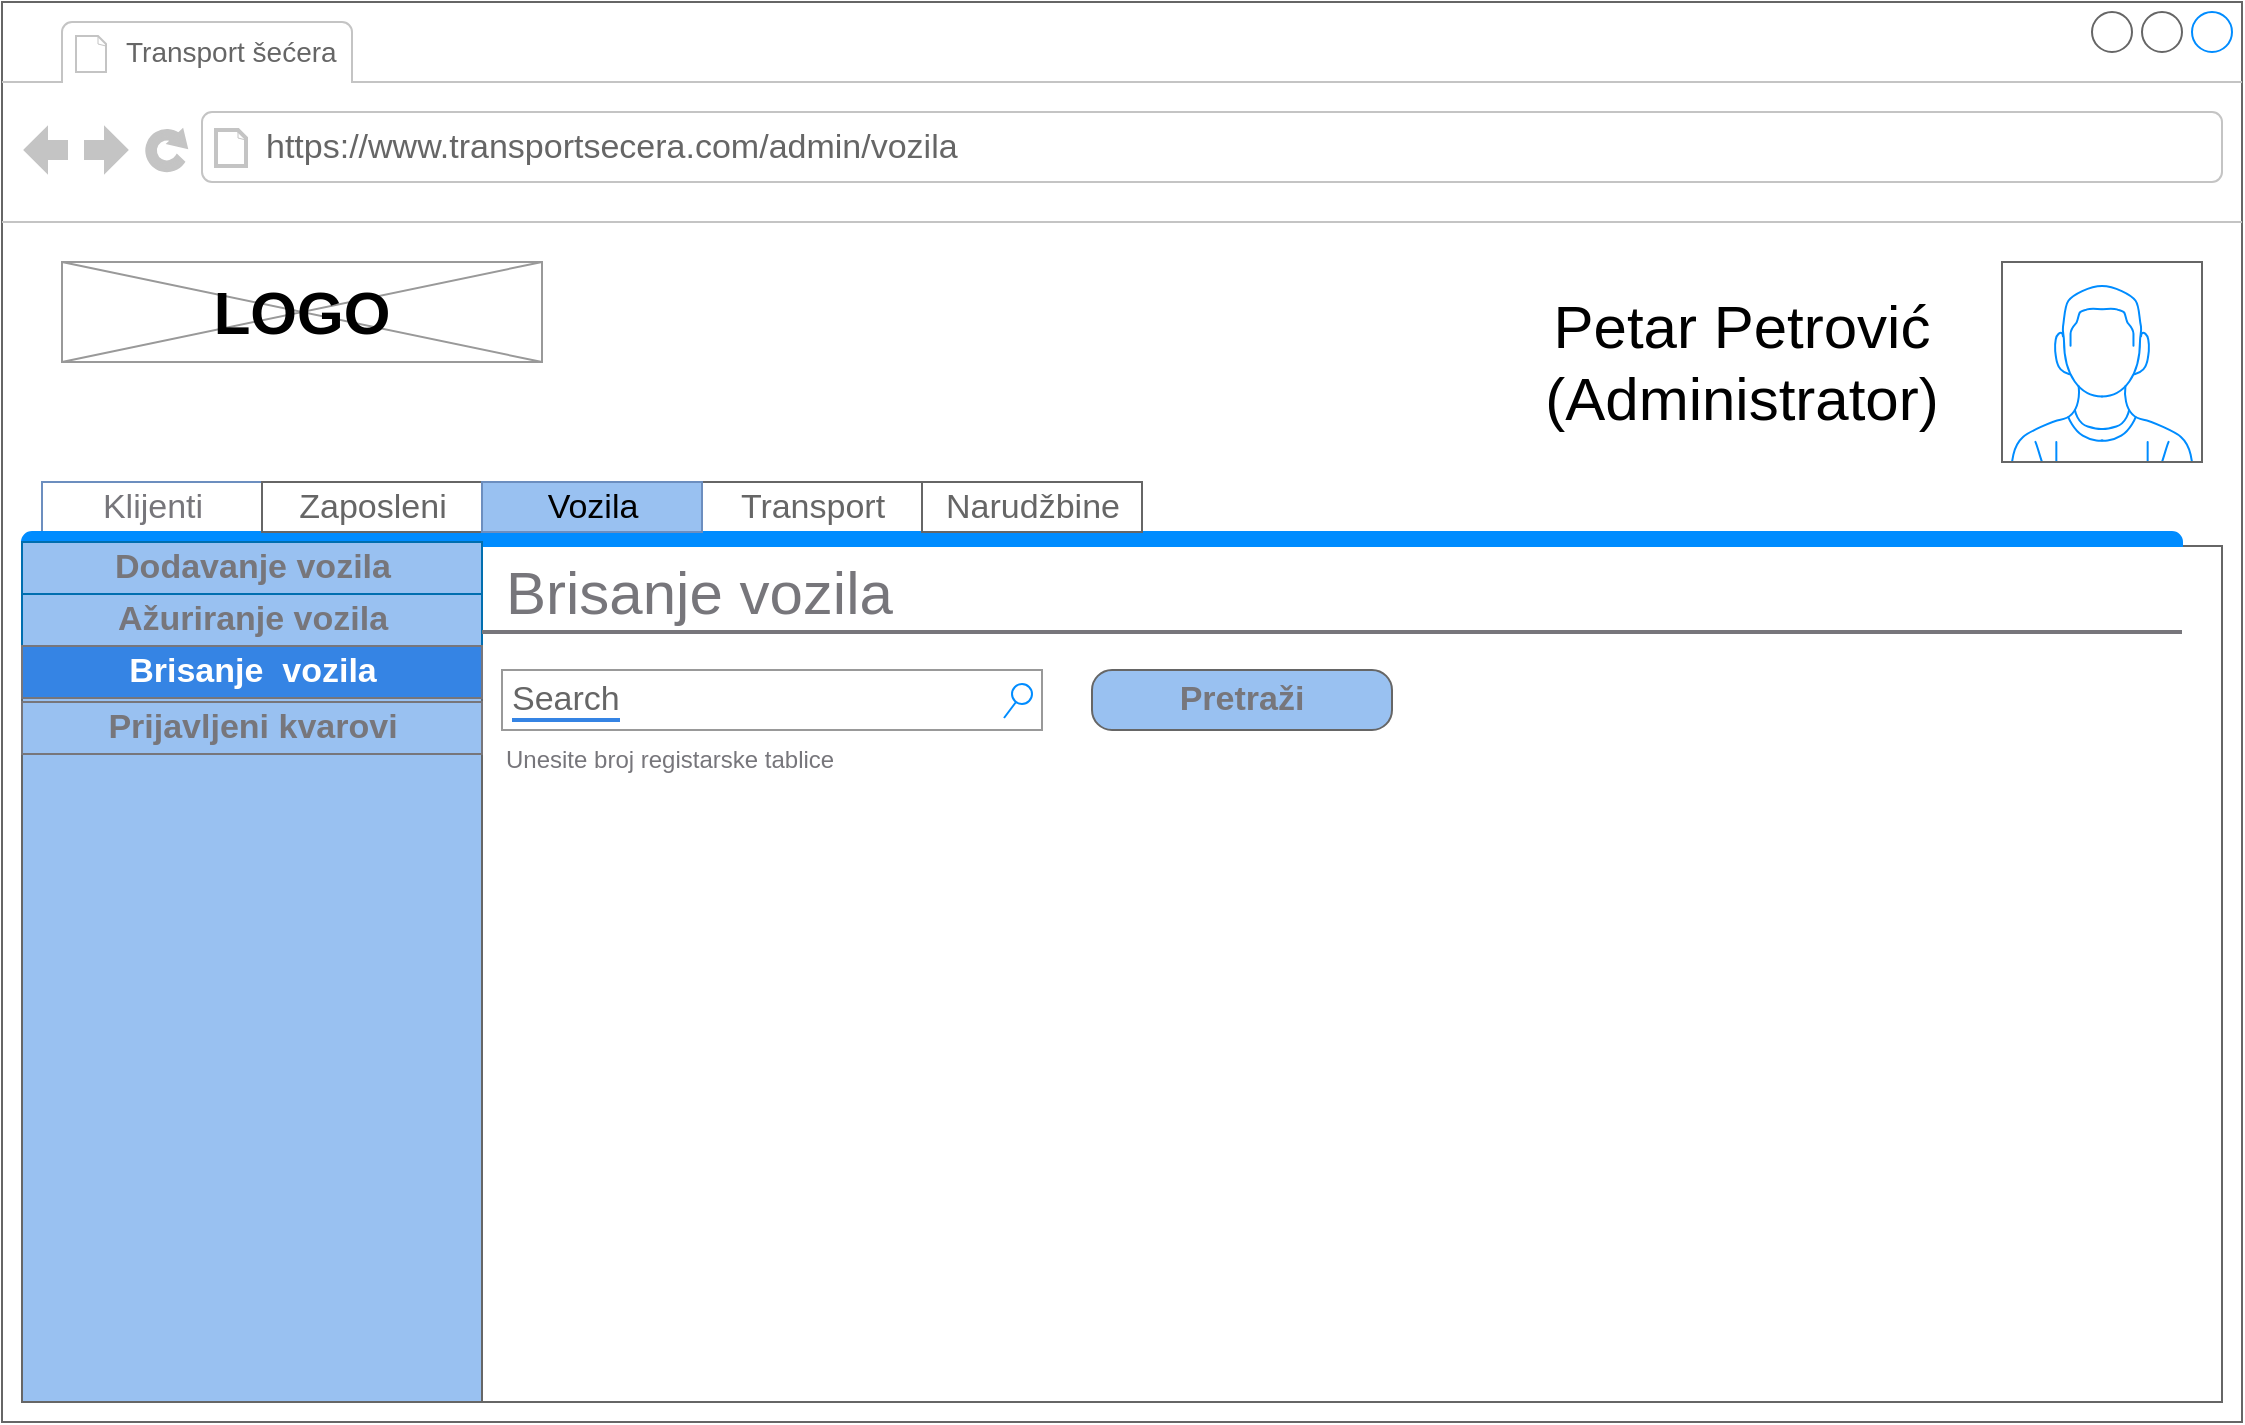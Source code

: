 <mxfile version="20.7.2" type="device"><diagram id="ky4BVYnxGXiWYMwusSBA" name="Page-1"><mxGraphModel dx="1161" dy="690" grid="1" gridSize="10" guides="1" tooltips="1" connect="1" arrows="1" fold="1" page="1" pageScale="1" pageWidth="1169" pageHeight="827" math="0" shadow="0"><root><mxCell id="0"/><mxCell id="1" parent="0"/><mxCell id="joHXfqHR-YhRdE-sdu8e-1" value="" style="strokeWidth=1;shadow=0;dashed=0;align=center;html=1;shape=mxgraph.mockup.containers.browserWindow;rSize=0;strokeColor=#666666;strokeColor2=#008cff;strokeColor3=#c4c4c4;mainText=,;recursiveResize=0;" parent="1" vertex="1"><mxGeometry x="40" y="70" width="1120" height="710" as="geometry"/></mxCell><mxCell id="joHXfqHR-YhRdE-sdu8e-2" value="Transport šećera" style="strokeWidth=1;shadow=0;dashed=0;align=center;html=1;shape=mxgraph.mockup.containers.anchor;fontSize=14;fontColor=#666666;align=left;" parent="joHXfqHR-YhRdE-sdu8e-1" vertex="1"><mxGeometry x="60" y="10" width="110" height="30" as="geometry"/></mxCell><mxCell id="joHXfqHR-YhRdE-sdu8e-3" value="https://www.transportsecera.com/admin/vozila" style="strokeWidth=1;shadow=0;dashed=0;align=center;html=1;shape=mxgraph.mockup.containers.anchor;rSize=0;fontSize=17;fontColor=#666666;align=left;" parent="joHXfqHR-YhRdE-sdu8e-1" vertex="1"><mxGeometry x="130" y="60" width="450" height="26" as="geometry"/></mxCell><mxCell id="joHXfqHR-YhRdE-sdu8e-10" value="" style="verticalLabelPosition=bottom;shadow=0;dashed=0;align=center;html=1;verticalAlign=top;strokeWidth=1;shape=mxgraph.mockup.graphics.simpleIcon;strokeColor=#999999;fontSize=14;" parent="joHXfqHR-YhRdE-sdu8e-1" vertex="1"><mxGeometry x="30" y="130" width="240" height="50" as="geometry"/></mxCell><mxCell id="joHXfqHR-YhRdE-sdu8e-11" value="&lt;div style=&quot;font-size: 30px;&quot;&gt;LOGO&lt;/div&gt;" style="text;html=1;strokeColor=none;fillColor=none;align=center;verticalAlign=middle;whiteSpace=wrap;rounded=0;fontSize=30;fontStyle=1" parent="joHXfqHR-YhRdE-sdu8e-1" vertex="1"><mxGeometry x="120" y="140" width="60" height="30" as="geometry"/></mxCell><mxCell id="joHXfqHR-YhRdE-sdu8e-12" value="" style="verticalLabelPosition=bottom;shadow=0;dashed=0;align=center;html=1;verticalAlign=top;strokeWidth=1;shape=mxgraph.mockup.containers.userMale;strokeColor=#666666;strokeColor2=#008cff;fontSize=30;" parent="joHXfqHR-YhRdE-sdu8e-1" vertex="1"><mxGeometry x="1000" y="130" width="100" height="100" as="geometry"/></mxCell><mxCell id="joHXfqHR-YhRdE-sdu8e-13" value="&lt;div&gt;Petar Petrović &lt;br&gt;&lt;/div&gt;&lt;div&gt;(Administrator)&lt;br&gt;&lt;/div&gt;" style="text;html=1;strokeColor=none;fillColor=none;align=center;verticalAlign=middle;whiteSpace=wrap;rounded=0;fontSize=30;" parent="joHXfqHR-YhRdE-sdu8e-1" vertex="1"><mxGeometry x="750" y="140" width="240" height="80" as="geometry"/></mxCell><mxCell id="joHXfqHR-YhRdE-sdu8e-47" value="Transport" style="strokeColor=inherit;fillColor=inherit;gradientColor=inherit;strokeWidth=1;shadow=0;dashed=0;align=center;html=1;shape=mxgraph.mockup.containers.rrect;rSize=0;fontSize=17;fontColor=#666666;gradientColor=none;labelBackgroundColor=default;" parent="joHXfqHR-YhRdE-sdu8e-1" vertex="1"><mxGeometry width="110" height="25" relative="1" as="geometry"><mxPoint x="350" y="240" as="offset"/></mxGeometry></mxCell><mxCell id="joHXfqHR-YhRdE-sdu8e-41" value="" style="strokeWidth=1;shadow=0;dashed=0;align=center;html=1;shape=mxgraph.mockup.containers.marginRect2;rectMarginTop=32;strokeColor=#666666;gradientColor=none;labelBackgroundColor=default;fontSize=30;fontColor=#000000;" parent="joHXfqHR-YhRdE-sdu8e-1" vertex="1"><mxGeometry x="10" y="240" width="1100" height="460" as="geometry"/></mxCell><mxCell id="joHXfqHR-YhRdE-sdu8e-42" value="&lt;span style=&quot;background-color: rgb(255, 255, 255);&quot;&gt;Klijenti &lt;/span&gt;" style="strokeColor=#6c8ebf;fillColor=#ffffff;gradientColor=#7ea6e0;strokeWidth=1;shadow=0;dashed=0;align=center;html=1;shape=mxgraph.mockup.containers.rrect;rSize=0;fontSize=17;gradientColor=none;labelBackgroundColor=default;fontColor=#77767b;" parent="joHXfqHR-YhRdE-sdu8e-41" vertex="1"><mxGeometry width="110" height="25" relative="1" as="geometry"><mxPoint x="10" as="offset"/></mxGeometry></mxCell><mxCell id="joHXfqHR-YhRdE-sdu8e-45" value="" style="strokeWidth=1;shadow=0;dashed=0;align=center;html=1;shape=mxgraph.mockup.containers.topButton;rSize=5;strokeColor=#008cff;fillColor=#008cff;gradientColor=none;resizeWidth=1;movable=0;deletable=1;labelBackgroundColor=default;fontSize=30;fontColor=#000000;" parent="joHXfqHR-YhRdE-sdu8e-41" vertex="1"><mxGeometry width="1080" height="7" relative="1" as="geometry"><mxPoint y="25" as="offset"/></mxGeometry></mxCell><mxCell id="joHXfqHR-YhRdE-sdu8e-51" value="Zaposleni" style="strokeColor=inherit;fillColor=inherit;gradientColor=inherit;strokeWidth=1;shadow=0;dashed=0;align=center;html=1;shape=mxgraph.mockup.containers.rrect;rSize=0;fontSize=17;fontColor=#666666;gradientColor=none;labelBackgroundColor=default;" parent="joHXfqHR-YhRdE-sdu8e-41" vertex="1"><mxGeometry width="110" height="25" relative="1" as="geometry"><mxPoint x="120" as="offset"/></mxGeometry></mxCell><mxCell id="joHXfqHR-YhRdE-sdu8e-58" value="Vozila" style="strokeColor=#6c8ebf;fillColor=#99c1f1;strokeWidth=1;shadow=0;dashed=0;align=center;html=1;shape=mxgraph.mockup.containers.rrect;rSize=0;fontSize=17;gradientColor=none;labelBackgroundColor=#99c1f1;" parent="joHXfqHR-YhRdE-sdu8e-41" vertex="1"><mxGeometry width="110" height="25" relative="1" as="geometry"><mxPoint x="230" as="offset"/></mxGeometry></mxCell><mxCell id="joHXfqHR-YhRdE-sdu8e-76" value="" style="strokeWidth=1;shadow=0;dashed=0;align=center;html=1;shape=mxgraph.mockup.containers.rrect;rSize=0;strokeColor=#666666;labelBackgroundColor=#99c1f1;fontSize=30;fontColor=#000000;fillColor=#99c1f1;" parent="joHXfqHR-YhRdE-sdu8e-41" vertex="1"><mxGeometry y="30" width="230" height="430" as="geometry"/></mxCell><mxCell id="joHXfqHR-YhRdE-sdu8e-77" value="Dodavanje vozila" style="strokeColor=#006EAF;fillColor=#99c1f1;strokeWidth=1;shadow=0;dashed=0;align=center;html=1;shape=mxgraph.mockup.containers.rrect;rSize=0;fontSize=17;fontColor=#77767b;fontStyle=1;resizeWidth=1;labelBackgroundColor=#99c1f1;" parent="joHXfqHR-YhRdE-sdu8e-76" vertex="1"><mxGeometry width="230" height="26" relative="1" as="geometry"/></mxCell><mxCell id="joHXfqHR-YhRdE-sdu8e-78" value="Ažuriranje vozila" style="strokeColor=#006EAF;fillColor=#99c1f1;strokeWidth=1;shadow=0;dashed=0;align=center;html=1;shape=mxgraph.mockup.containers.rrect;rSize=0;fontSize=17;fontColor=#77767b;fontStyle=1;resizeWidth=1;labelBackgroundColor=#99c1f1;" parent="joHXfqHR-YhRdE-sdu8e-76" vertex="1"><mxGeometry width="230" height="26" relative="1" as="geometry"><mxPoint y="26" as="offset"/></mxGeometry></mxCell><mxCell id="joHXfqHR-YhRdE-sdu8e-79" value="&lt;div&gt;Brisanje&amp;nbsp; vozila&lt;br&gt;&lt;/div&gt;" style="strokeWidth=1;shadow=0;dashed=0;align=center;html=1;shape=mxgraph.mockup.containers.rrect;rSize=0;fontSize=17;fontColor=#ffffff;fontStyle=1;fillColor=#3584e4;strokeColor=#77767b;resizeWidth=1;labelBackgroundColor=#3584e4;" parent="joHXfqHR-YhRdE-sdu8e-76" vertex="1"><mxGeometry width="230" height="26" relative="1" as="geometry"><mxPoint y="52" as="offset"/></mxGeometry></mxCell><mxCell id="mUMAHmEAwmPx8JU8TCxH-1" value="Prijavljeni kvarovi" style="strokeWidth=1;shadow=0;dashed=0;align=center;html=1;shape=mxgraph.mockup.containers.rrect;rSize=0;fontSize=17;fontColor=#77767b;fontStyle=1;fillColor=#99c1f1;strokeColor=#77767b;resizeWidth=1;labelBackgroundColor=#99c1f1;" parent="joHXfqHR-YhRdE-sdu8e-76" vertex="1"><mxGeometry width="230" height="26" relative="1" as="geometry"><mxPoint y="80" as="offset"/></mxGeometry></mxCell><mxCell id="joHXfqHR-YhRdE-sdu8e-81" value="&lt;div&gt;Brisanje vozila&lt;br&gt;&lt;/div&gt;" style="text;html=1;strokeColor=none;fillColor=none;align=left;verticalAlign=middle;whiteSpace=wrap;rounded=0;labelBackgroundColor=#ffffff;fontSize=30;fontColor=#77767b;" parent="joHXfqHR-YhRdE-sdu8e-41" vertex="1"><mxGeometry x="240" y="40" width="450" height="30" as="geometry"/></mxCell><mxCell id="joHXfqHR-YhRdE-sdu8e-84" value="" style="line;strokeWidth=2;html=1;labelBackgroundColor=#ffffff;strokeColor=#77767b;fontSize=30;fontColor=#77767b;fillColor=#ffffff;" parent="joHXfqHR-YhRdE-sdu8e-41" vertex="1"><mxGeometry x="230" y="70" width="850" height="10" as="geometry"/></mxCell><mxCell id="m6sncqsiaYN9VZERJdbz-1" value="&lt;span style=&quot;background-color: rgb(255, 255, 255);&quot;&gt;Search&lt;br&gt;&lt;/span&gt;" style="strokeWidth=1;shadow=0;dashed=0;align=center;html=1;shape=mxgraph.mockup.forms.searchBox;strokeColor=#999999;mainText=;strokeColor2=#008cff;fontColor=#666666;fontSize=17;align=left;spacingLeft=3;labelBackgroundColor=#3584e4;fillColor=#ffffff;" parent="joHXfqHR-YhRdE-sdu8e-41" vertex="1"><mxGeometry x="240" y="94" width="270" height="30" as="geometry"/></mxCell><mxCell id="m6sncqsiaYN9VZERJdbz-2" value="&lt;div&gt;&lt;font&gt;Unesite broj registarske tablice&lt;/font&gt;&lt;br&gt;&lt;/div&gt;" style="text;html=1;strokeColor=none;fillColor=none;align=left;verticalAlign=middle;whiteSpace=wrap;rounded=0;labelBackgroundColor=#ffffff;fontSize=12;fontColor=#77767b;" parent="joHXfqHR-YhRdE-sdu8e-41" vertex="1"><mxGeometry x="240" y="124" width="370" height="30" as="geometry"/></mxCell><mxCell id="m6sncqsiaYN9VZERJdbz-3" value="Pretraži" style="strokeWidth=1;shadow=0;dashed=0;align=center;html=1;shape=mxgraph.mockup.buttons.button;strokeColor=#666666;fontColor=#77767b;mainText=;buttonStyle=round;fontSize=17;fontStyle=1;fillColor=#99c1f1;whiteSpace=wrap;labelBackgroundColor=#99c1f1;" parent="joHXfqHR-YhRdE-sdu8e-41" vertex="1"><mxGeometry x="535" y="94" width="150" height="30" as="geometry"/></mxCell><mxCell id="joHXfqHR-YhRdE-sdu8e-57" value="Narudžbine" style="strokeColor=inherit;fillColor=inherit;gradientColor=inherit;strokeWidth=1;shadow=0;dashed=0;align=center;html=1;shape=mxgraph.mockup.containers.rrect;rSize=0;fontSize=17;fontColor=#666666;gradientColor=none;labelBackgroundColor=default;" parent="joHXfqHR-YhRdE-sdu8e-1" vertex="1"><mxGeometry width="110" height="25" relative="1" as="geometry"><mxPoint x="460" y="240" as="offset"/></mxGeometry></mxCell></root></mxGraphModel></diagram></mxfile>